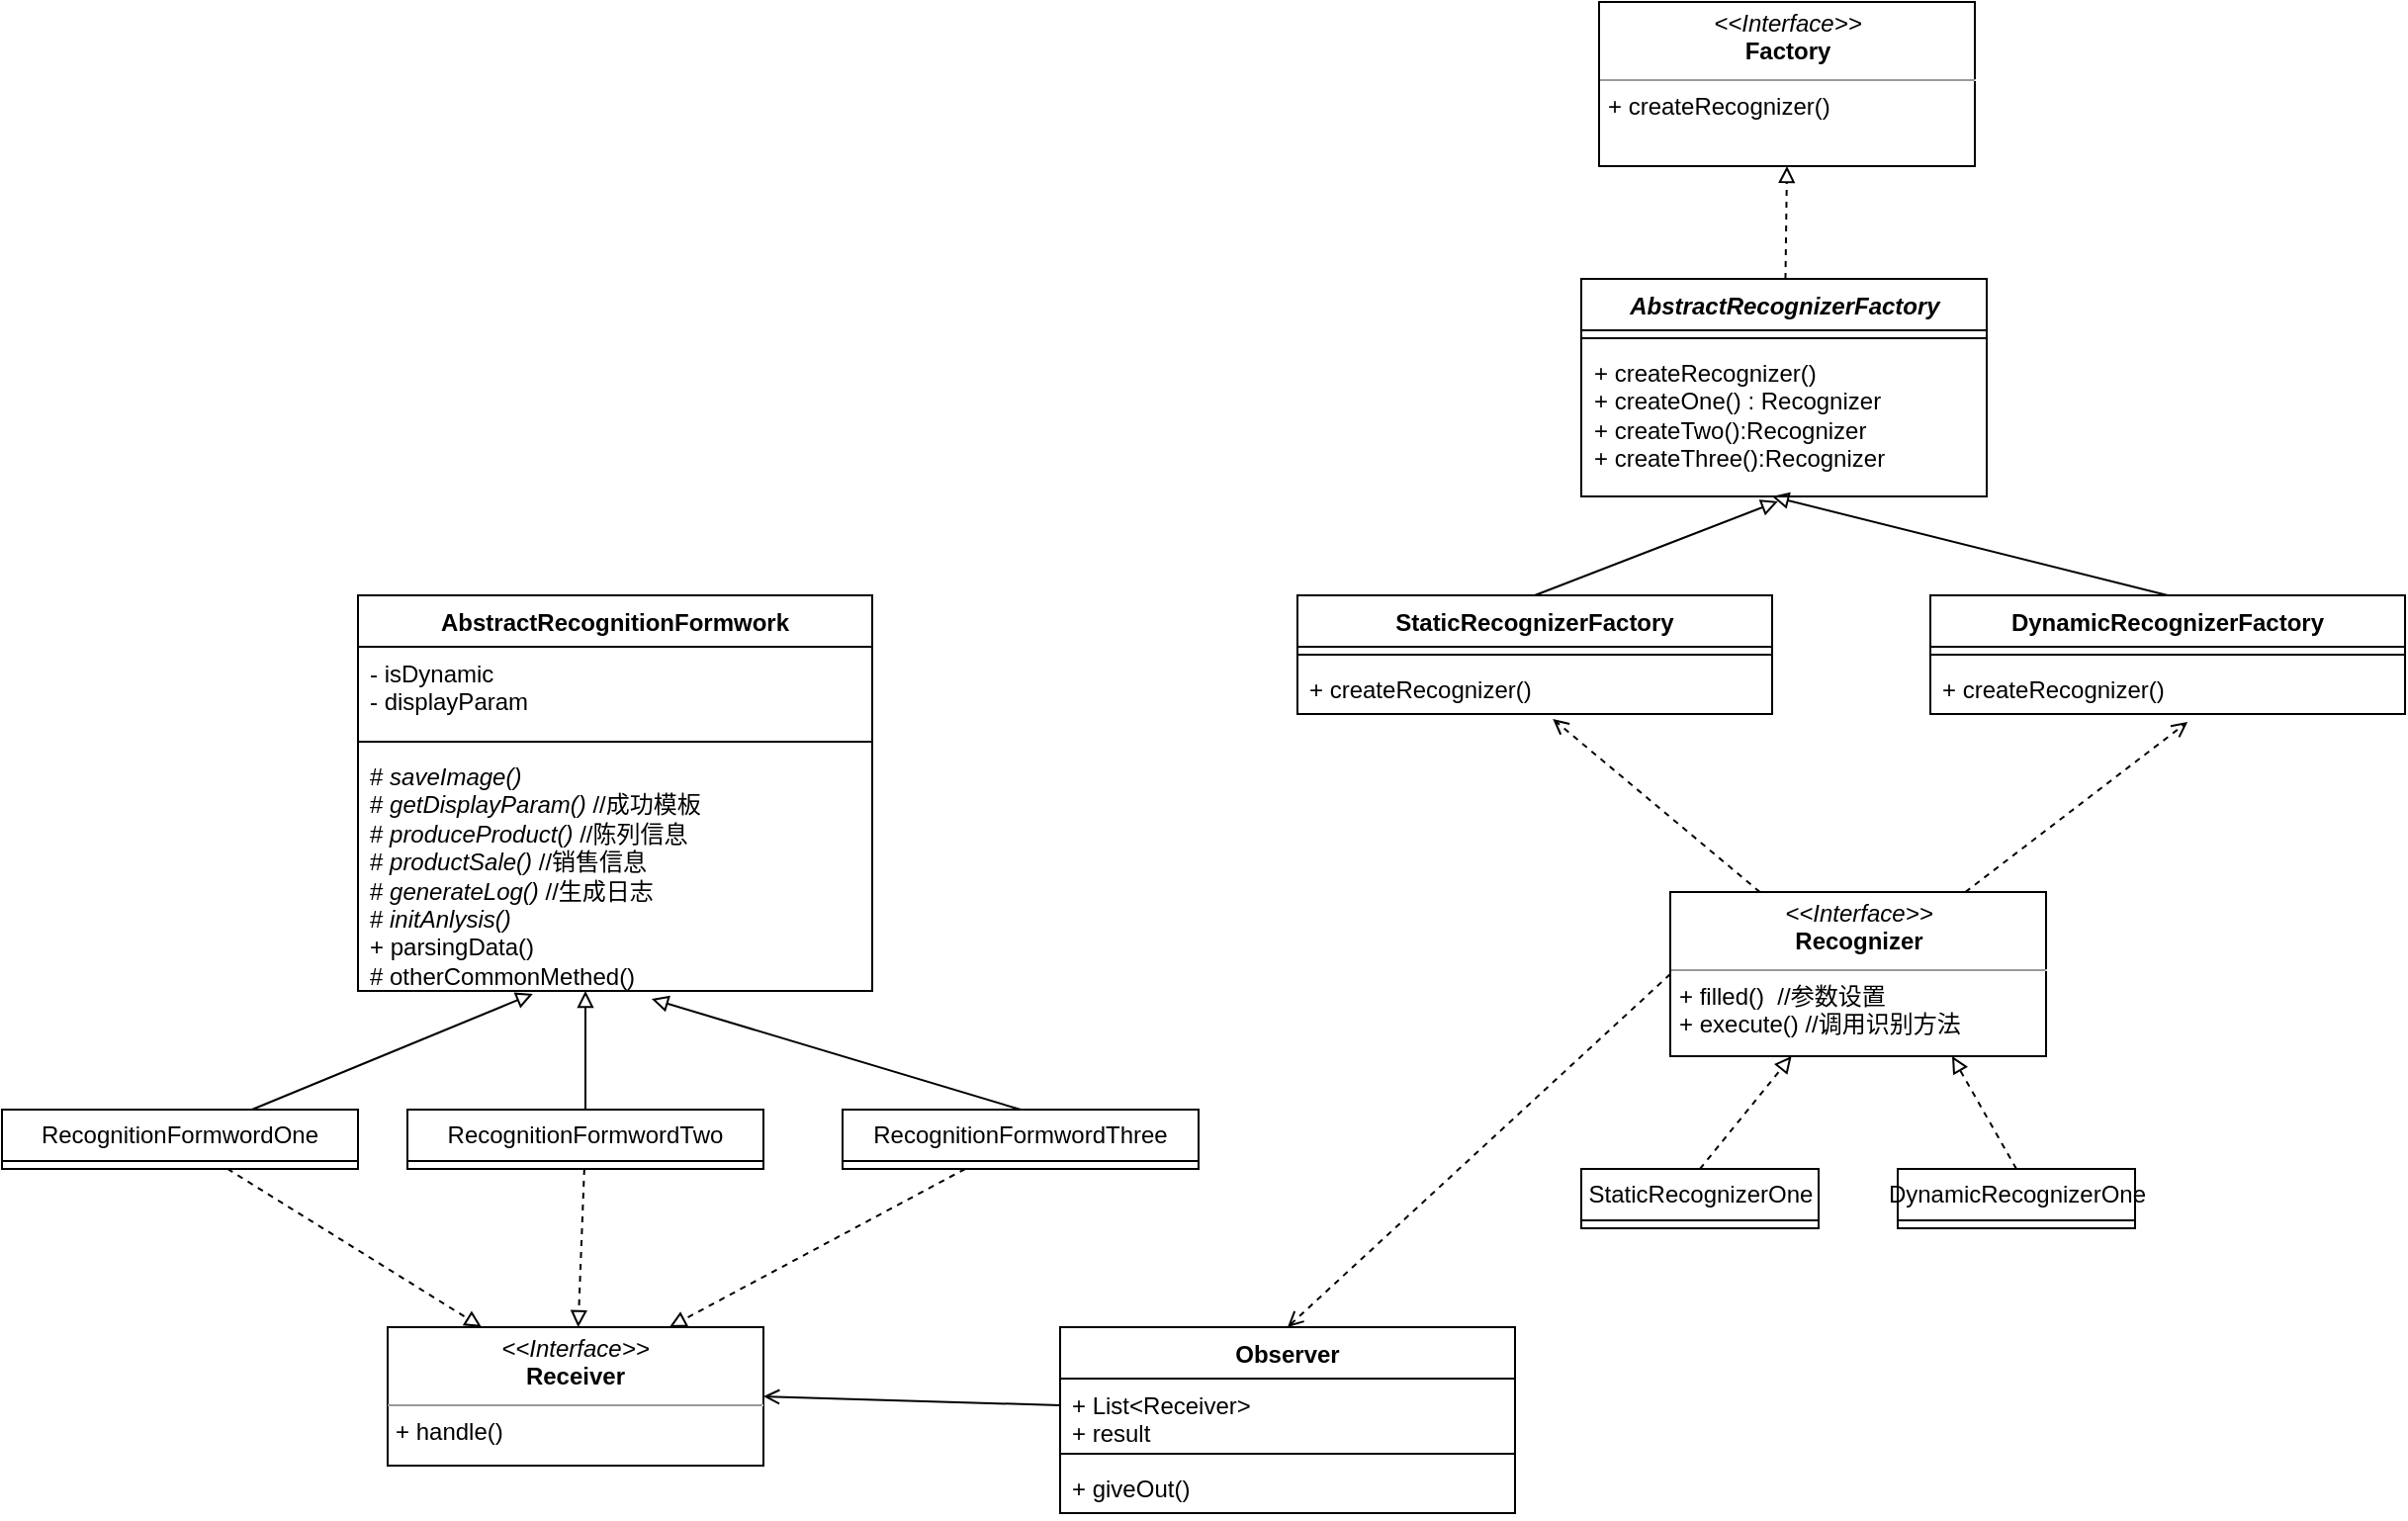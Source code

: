 <mxfile version="21.2.1" type="github">
  <diagram name="Page-1" id="c4acf3e9-155e-7222-9cf6-157b1a14988f">
    <mxGraphModel dx="1964" dy="620" grid="1" gridSize="10" guides="1" tooltips="1" connect="1" arrows="1" fold="1" page="1" pageScale="1" pageWidth="850" pageHeight="1100" background="none" math="0" shadow="0">
      <root>
        <mxCell id="0" />
        <mxCell id="1" parent="0" />
        <mxCell id="3HKocF3OoKaBc0Ek1x32-64" style="edgeStyle=none;rounded=0;orthogonalLoop=1;jettySize=auto;html=1;entryX=0.538;entryY=1.096;entryDx=0;entryDy=0;entryPerimeter=0;dashed=1;endArrow=open;endFill=0;" edge="1" parent="1" source="5d2195bd80daf111-18" target="3HKocF3OoKaBc0Ek1x32-35">
          <mxGeometry relative="1" as="geometry" />
        </mxCell>
        <mxCell id="3HKocF3OoKaBc0Ek1x32-65" style="edgeStyle=none;rounded=0;orthogonalLoop=1;jettySize=auto;html=1;entryX=0.542;entryY=1.154;entryDx=0;entryDy=0;entryPerimeter=0;dashed=1;endArrow=open;endFill=0;" edge="1" parent="1" source="5d2195bd80daf111-18" target="3HKocF3OoKaBc0Ek1x32-39">
          <mxGeometry relative="1" as="geometry" />
        </mxCell>
        <mxCell id="3HKocF3OoKaBc0Ek1x32-67" style="edgeStyle=none;rounded=0;orthogonalLoop=1;jettySize=auto;html=1;exitX=0;exitY=0.5;exitDx=0;exitDy=0;entryX=0.5;entryY=0;entryDx=0;entryDy=0;dashed=1;endArrow=open;endFill=0;" edge="1" parent="1" source="5d2195bd80daf111-18" target="3HKocF3OoKaBc0Ek1x32-59">
          <mxGeometry relative="1" as="geometry" />
        </mxCell>
        <mxCell id="5d2195bd80daf111-18" value="&lt;p style=&quot;margin:0px;margin-top:4px;text-align:center;&quot;&gt;&lt;i&gt;&amp;lt;&amp;lt;Interface&amp;gt;&amp;gt;&lt;/i&gt;&lt;br&gt;&lt;b&gt;Recognizer&lt;/b&gt;&lt;/p&gt;&lt;hr size=&quot;1&quot;&gt;&lt;p style=&quot;margin:0px;margin-left:4px;&quot;&gt;+ filled()&amp;nbsp; //参数设置&lt;br&gt;+ execute() //调用识别方法&lt;/p&gt;" style="verticalAlign=top;align=left;overflow=fill;fontSize=12;fontFamily=Helvetica;html=1;rounded=0;shadow=0;comic=0;labelBackgroundColor=none;strokeWidth=1" parent="1" vertex="1">
          <mxGeometry x="308.5" y="510" width="190" height="83" as="geometry" />
        </mxCell>
        <mxCell id="3HKocF3OoKaBc0Ek1x32-13" style="edgeStyle=none;rounded=0;orthogonalLoop=1;jettySize=auto;html=1;exitX=0.5;exitY=0;exitDx=0;exitDy=0;dashed=1;endArrow=block;endFill=0;" edge="1" parent="1" source="3HKocF3OoKaBc0Ek1x32-9" target="5d2195bd80daf111-18">
          <mxGeometry relative="1" as="geometry" />
        </mxCell>
        <mxCell id="3HKocF3OoKaBc0Ek1x32-9" value="StaticRecognizerOne" style="swimlane;fontStyle=0;childLayout=stackLayout;horizontal=1;startSize=26;fillColor=none;horizontalStack=0;resizeParent=1;resizeParentMax=0;resizeLast=0;collapsible=1;marginBottom=0;whiteSpace=wrap;html=1;" vertex="1" collapsed="1" parent="1">
          <mxGeometry x="263.5" y="650" width="120" height="30" as="geometry">
            <mxRectangle x="20" y="220" width="140" height="52" as="alternateBounds" />
          </mxGeometry>
        </mxCell>
        <mxCell id="3HKocF3OoKaBc0Ek1x32-22" style="edgeStyle=none;rounded=0;orthogonalLoop=1;jettySize=auto;html=1;exitX=0.5;exitY=0;exitDx=0;exitDy=0;dashed=1;endArrow=block;endFill=0;entryX=0.75;entryY=1;entryDx=0;entryDy=0;" edge="1" parent="1" source="3HKocF3OoKaBc0Ek1x32-19" target="5d2195bd80daf111-18">
          <mxGeometry relative="1" as="geometry">
            <mxPoint x="393.5" y="590" as="targetPoint" />
          </mxGeometry>
        </mxCell>
        <mxCell id="3HKocF3OoKaBc0Ek1x32-19" value="DynamicRecognizerOne" style="swimlane;fontStyle=0;childLayout=stackLayout;horizontal=1;startSize=26;fillColor=none;horizontalStack=0;resizeParent=1;resizeParentMax=0;resizeLast=0;collapsible=1;marginBottom=0;whiteSpace=wrap;html=1;" vertex="1" collapsed="1" parent="1">
          <mxGeometry x="423.5" y="650" width="120" height="30" as="geometry">
            <mxRectangle x="20" y="220" width="140" height="52" as="alternateBounds" />
          </mxGeometry>
        </mxCell>
        <mxCell id="3HKocF3OoKaBc0Ek1x32-31" style="edgeStyle=none;rounded=0;orthogonalLoop=1;jettySize=auto;html=1;entryX=0.5;entryY=1;entryDx=0;entryDy=0;dashed=1;endArrow=block;endFill=0;" edge="1" parent="1" source="3HKocF3OoKaBc0Ek1x32-25" target="3HKocF3OoKaBc0Ek1x32-30">
          <mxGeometry relative="1" as="geometry" />
        </mxCell>
        <mxCell id="3HKocF3OoKaBc0Ek1x32-25" value="&lt;i&gt;AbstractRecognizerFactory&lt;/i&gt;" style="swimlane;fontStyle=1;align=center;verticalAlign=top;childLayout=stackLayout;horizontal=1;startSize=26;horizontalStack=0;resizeParent=1;resizeParentMax=0;resizeLast=0;collapsible=1;marginBottom=0;whiteSpace=wrap;html=1;" vertex="1" parent="1">
          <mxGeometry x="263.5" y="200" width="205" height="110" as="geometry" />
        </mxCell>
        <mxCell id="3HKocF3OoKaBc0Ek1x32-27" value="" style="line;strokeWidth=1;fillColor=none;align=left;verticalAlign=middle;spacingTop=-1;spacingLeft=3;spacingRight=3;rotatable=0;labelPosition=right;points=[];portConstraint=eastwest;strokeColor=inherit;" vertex="1" parent="3HKocF3OoKaBc0Ek1x32-25">
          <mxGeometry y="26" width="205" height="8" as="geometry" />
        </mxCell>
        <mxCell id="3HKocF3OoKaBc0Ek1x32-28" value="+&amp;nbsp;createRecognizer()&lt;br&gt;+ createOne() : Recognizer&lt;br&gt;+ createTwo():Recognizer&lt;br&gt;+ createThree():Recognizer" style="text;strokeColor=none;fillColor=none;align=left;verticalAlign=top;spacingLeft=4;spacingRight=4;overflow=hidden;rotatable=0;points=[[0,0.5],[1,0.5]];portConstraint=eastwest;whiteSpace=wrap;html=1;" vertex="1" parent="3HKocF3OoKaBc0Ek1x32-25">
          <mxGeometry y="34" width="205" height="76" as="geometry" />
        </mxCell>
        <mxCell id="3HKocF3OoKaBc0Ek1x32-30" value="&lt;p style=&quot;margin:0px;margin-top:4px;text-align:center;&quot;&gt;&lt;i&gt;&amp;lt;&amp;lt;Interface&amp;gt;&amp;gt;&lt;/i&gt;&lt;br&gt;&lt;b&gt;Factory&lt;/b&gt;&lt;/p&gt;&lt;hr size=&quot;1&quot;&gt;&lt;p style=&quot;margin:0px;margin-left:4px;&quot;&gt;+ createRecognizer()&lt;/p&gt;" style="verticalAlign=top;align=left;overflow=fill;fontSize=12;fontFamily=Helvetica;html=1;rounded=0;shadow=0;comic=0;labelBackgroundColor=none;strokeWidth=1" vertex="1" parent="1">
          <mxGeometry x="272.5" y="60" width="190" height="83" as="geometry" />
        </mxCell>
        <mxCell id="3HKocF3OoKaBc0Ek1x32-40" style="edgeStyle=none;rounded=0;orthogonalLoop=1;jettySize=auto;html=1;exitX=0.5;exitY=0;exitDx=0;exitDy=0;entryX=0.485;entryY=1.033;entryDx=0;entryDy=0;entryPerimeter=0;endArrow=block;endFill=0;" edge="1" parent="1" source="3HKocF3OoKaBc0Ek1x32-32" target="3HKocF3OoKaBc0Ek1x32-28">
          <mxGeometry relative="1" as="geometry" />
        </mxCell>
        <mxCell id="3HKocF3OoKaBc0Ek1x32-32" value="Static&lt;span style=&quot;border-color: var(--border-color);&quot;&gt;RecognizerFactory&lt;/span&gt;" style="swimlane;fontStyle=1;align=center;verticalAlign=top;childLayout=stackLayout;horizontal=1;startSize=26;horizontalStack=0;resizeParent=1;resizeParentMax=0;resizeLast=0;collapsible=1;marginBottom=0;whiteSpace=wrap;html=1;" vertex="1" parent="1">
          <mxGeometry x="120" y="360" width="240" height="60" as="geometry" />
        </mxCell>
        <mxCell id="3HKocF3OoKaBc0Ek1x32-34" value="" style="line;strokeWidth=1;fillColor=none;align=left;verticalAlign=middle;spacingTop=-1;spacingLeft=3;spacingRight=3;rotatable=0;labelPosition=right;points=[];portConstraint=eastwest;strokeColor=inherit;" vertex="1" parent="3HKocF3OoKaBc0Ek1x32-32">
          <mxGeometry y="26" width="240" height="8" as="geometry" />
        </mxCell>
        <mxCell id="3HKocF3OoKaBc0Ek1x32-35" value="+ createRecognizer()" style="text;strokeColor=none;fillColor=none;align=left;verticalAlign=top;spacingLeft=4;spacingRight=4;overflow=hidden;rotatable=0;points=[[0,0.5],[1,0.5]];portConstraint=eastwest;whiteSpace=wrap;html=1;" vertex="1" parent="3HKocF3OoKaBc0Ek1x32-32">
          <mxGeometry y="34" width="240" height="26" as="geometry" />
        </mxCell>
        <mxCell id="3HKocF3OoKaBc0Ek1x32-42" style="edgeStyle=none;rounded=0;orthogonalLoop=1;jettySize=auto;html=1;endArrow=block;endFill=0;exitX=0.5;exitY=0;exitDx=0;exitDy=0;" edge="1" parent="1" source="3HKocF3OoKaBc0Ek1x32-36">
          <mxGeometry relative="1" as="geometry">
            <mxPoint x="360" y="310" as="targetPoint" />
          </mxGeometry>
        </mxCell>
        <mxCell id="3HKocF3OoKaBc0Ek1x32-36" value="&lt;span style=&quot;border-color: var(--border-color);&quot;&gt;DynamicRecognizerFactory&lt;/span&gt;" style="swimlane;fontStyle=1;align=center;verticalAlign=top;childLayout=stackLayout;horizontal=1;startSize=26;horizontalStack=0;resizeParent=1;resizeParentMax=0;resizeLast=0;collapsible=1;marginBottom=0;whiteSpace=wrap;html=1;" vertex="1" parent="1">
          <mxGeometry x="440" y="360" width="240" height="60" as="geometry" />
        </mxCell>
        <mxCell id="3HKocF3OoKaBc0Ek1x32-38" value="" style="line;strokeWidth=1;fillColor=none;align=left;verticalAlign=middle;spacingTop=-1;spacingLeft=3;spacingRight=3;rotatable=0;labelPosition=right;points=[];portConstraint=eastwest;strokeColor=inherit;" vertex="1" parent="3HKocF3OoKaBc0Ek1x32-36">
          <mxGeometry y="26" width="240" height="8" as="geometry" />
        </mxCell>
        <mxCell id="3HKocF3OoKaBc0Ek1x32-39" value="+ createRecognizer()" style="text;strokeColor=none;fillColor=none;align=left;verticalAlign=top;spacingLeft=4;spacingRight=4;overflow=hidden;rotatable=0;points=[[0,0.5],[1,0.5]];portConstraint=eastwest;whiteSpace=wrap;html=1;" vertex="1" parent="3HKocF3OoKaBc0Ek1x32-36">
          <mxGeometry y="34" width="240" height="26" as="geometry" />
        </mxCell>
        <mxCell id="3HKocF3OoKaBc0Ek1x32-43" value="AbstractRecognitionFormwork" style="swimlane;fontStyle=1;align=center;verticalAlign=top;childLayout=stackLayout;horizontal=1;startSize=26;horizontalStack=0;resizeParent=1;resizeParentMax=0;resizeLast=0;collapsible=1;marginBottom=0;whiteSpace=wrap;html=1;" vertex="1" parent="1">
          <mxGeometry x="-355" y="360" width="260" height="200" as="geometry" />
        </mxCell>
        <mxCell id="3HKocF3OoKaBc0Ek1x32-44" value="- isDynamic&lt;br&gt;- displayParam" style="text;strokeColor=none;fillColor=none;align=left;verticalAlign=top;spacingLeft=4;spacingRight=4;overflow=hidden;rotatable=0;points=[[0,0.5],[1,0.5]];portConstraint=eastwest;whiteSpace=wrap;html=1;" vertex="1" parent="3HKocF3OoKaBc0Ek1x32-43">
          <mxGeometry y="26" width="260" height="44" as="geometry" />
        </mxCell>
        <mxCell id="3HKocF3OoKaBc0Ek1x32-45" value="" style="line;strokeWidth=1;fillColor=none;align=left;verticalAlign=middle;spacingTop=-1;spacingLeft=3;spacingRight=3;rotatable=0;labelPosition=right;points=[];portConstraint=eastwest;strokeColor=inherit;" vertex="1" parent="3HKocF3OoKaBc0Ek1x32-43">
          <mxGeometry y="70" width="260" height="8" as="geometry" />
        </mxCell>
        <mxCell id="3HKocF3OoKaBc0Ek1x32-46" value="# &lt;i&gt;saveImage()&lt;/i&gt;&lt;br&gt;# &lt;i&gt;getDisplayParam() &lt;/i&gt;//成功模板&lt;br&gt;# &lt;i&gt;produceProduct()&lt;/i&gt; //陈列信息&lt;br&gt;# &lt;i&gt;productSale() &lt;/i&gt;//销售信息&lt;br&gt;# &lt;i&gt;generateLog()&lt;/i&gt; //生成日志&lt;br&gt;# &lt;i&gt;initAnlysis()&amp;nbsp;&lt;/i&gt;&lt;br&gt;+ parsingData()&lt;br&gt;# otherCommonMethed()" style="text;strokeColor=none;fillColor=none;align=left;verticalAlign=top;spacingLeft=4;spacingRight=4;overflow=hidden;rotatable=0;points=[[0,0.5],[1,0.5]];portConstraint=eastwest;whiteSpace=wrap;html=1;" vertex="1" parent="3HKocF3OoKaBc0Ek1x32-43">
          <mxGeometry y="78" width="260" height="122" as="geometry" />
        </mxCell>
        <mxCell id="3HKocF3OoKaBc0Ek1x32-53" style="edgeStyle=none;rounded=0;orthogonalLoop=1;jettySize=auto;html=1;entryX=0.34;entryY=1.012;entryDx=0;entryDy=0;entryPerimeter=0;endArrow=block;endFill=0;" edge="1" parent="1" source="3HKocF3OoKaBc0Ek1x32-47" target="3HKocF3OoKaBc0Ek1x32-46">
          <mxGeometry relative="1" as="geometry" />
        </mxCell>
        <mxCell id="3HKocF3OoKaBc0Ek1x32-56" style="edgeStyle=none;rounded=0;orthogonalLoop=1;jettySize=auto;html=1;entryX=0.25;entryY=0;entryDx=0;entryDy=0;dashed=1;endArrow=block;endFill=0;" edge="1" parent="1" source="3HKocF3OoKaBc0Ek1x32-47" target="3HKocF3OoKaBc0Ek1x32-55">
          <mxGeometry relative="1" as="geometry" />
        </mxCell>
        <mxCell id="3HKocF3OoKaBc0Ek1x32-47" value="RecognitionFormwordOne" style="swimlane;fontStyle=0;childLayout=stackLayout;horizontal=1;startSize=26;fillColor=none;horizontalStack=0;resizeParent=1;resizeParentMax=0;resizeLast=0;collapsible=1;marginBottom=0;whiteSpace=wrap;html=1;" vertex="1" collapsed="1" parent="1">
          <mxGeometry x="-535" y="620" width="180" height="30" as="geometry">
            <mxRectangle x="20" y="220" width="140" height="52" as="alternateBounds" />
          </mxGeometry>
        </mxCell>
        <mxCell id="3HKocF3OoKaBc0Ek1x32-51" style="edgeStyle=none;rounded=0;orthogonalLoop=1;jettySize=auto;html=1;exitX=0.5;exitY=0;exitDx=0;exitDy=0;endArrow=block;endFill=0;" edge="1" parent="1" source="3HKocF3OoKaBc0Ek1x32-48">
          <mxGeometry relative="1" as="geometry">
            <mxPoint x="-240" y="560" as="targetPoint" />
          </mxGeometry>
        </mxCell>
        <mxCell id="3HKocF3OoKaBc0Ek1x32-57" style="edgeStyle=none;rounded=0;orthogonalLoop=1;jettySize=auto;html=1;dashed=1;endArrow=block;endFill=0;" edge="1" parent="1" source="3HKocF3OoKaBc0Ek1x32-48" target="3HKocF3OoKaBc0Ek1x32-55">
          <mxGeometry relative="1" as="geometry" />
        </mxCell>
        <mxCell id="3HKocF3OoKaBc0Ek1x32-48" value="RecognitionFormwordTwo" style="swimlane;fontStyle=0;childLayout=stackLayout;horizontal=1;startSize=26;fillColor=none;horizontalStack=0;resizeParent=1;resizeParentMax=0;resizeLast=0;collapsible=1;marginBottom=0;whiteSpace=wrap;html=1;" vertex="1" collapsed="1" parent="1">
          <mxGeometry x="-330" y="620" width="180" height="30" as="geometry">
            <mxRectangle x="20" y="220" width="140" height="52" as="alternateBounds" />
          </mxGeometry>
        </mxCell>
        <mxCell id="3HKocF3OoKaBc0Ek1x32-52" style="edgeStyle=none;rounded=0;orthogonalLoop=1;jettySize=auto;html=1;exitX=0.5;exitY=0;exitDx=0;exitDy=0;entryX=0.571;entryY=1.033;entryDx=0;entryDy=0;entryPerimeter=0;endArrow=block;endFill=0;" edge="1" parent="1" source="3HKocF3OoKaBc0Ek1x32-49" target="3HKocF3OoKaBc0Ek1x32-46">
          <mxGeometry relative="1" as="geometry" />
        </mxCell>
        <mxCell id="3HKocF3OoKaBc0Ek1x32-58" style="edgeStyle=none;rounded=0;orthogonalLoop=1;jettySize=auto;html=1;entryX=0.75;entryY=0;entryDx=0;entryDy=0;dashed=1;endArrow=block;endFill=0;" edge="1" parent="1" source="3HKocF3OoKaBc0Ek1x32-49" target="3HKocF3OoKaBc0Ek1x32-55">
          <mxGeometry relative="1" as="geometry" />
        </mxCell>
        <mxCell id="3HKocF3OoKaBc0Ek1x32-49" value="RecognitionFormwordThree" style="swimlane;fontStyle=0;childLayout=stackLayout;horizontal=1;startSize=26;fillColor=none;horizontalStack=0;resizeParent=1;resizeParentMax=0;resizeLast=0;collapsible=1;marginBottom=0;whiteSpace=wrap;html=1;" vertex="1" collapsed="1" parent="1">
          <mxGeometry x="-110" y="620" width="180" height="30" as="geometry">
            <mxRectangle x="20" y="220" width="140" height="52" as="alternateBounds" />
          </mxGeometry>
        </mxCell>
        <mxCell id="3HKocF3OoKaBc0Ek1x32-55" value="&lt;p style=&quot;margin:0px;margin-top:4px;text-align:center;&quot;&gt;&lt;i&gt;&amp;lt;&amp;lt;Interface&amp;gt;&amp;gt;&lt;/i&gt;&lt;br&gt;&lt;b&gt;Receiver&lt;/b&gt;&lt;/p&gt;&lt;hr size=&quot;1&quot;&gt;&lt;p style=&quot;margin:0px;margin-left:4px;&quot;&gt;+ handle()&lt;/p&gt;" style="verticalAlign=top;align=left;overflow=fill;fontSize=12;fontFamily=Helvetica;html=1;rounded=0;shadow=0;comic=0;labelBackgroundColor=none;strokeWidth=1" vertex="1" parent="1">
          <mxGeometry x="-340" y="730" width="190" height="70" as="geometry" />
        </mxCell>
        <mxCell id="3HKocF3OoKaBc0Ek1x32-59" value="Observer" style="swimlane;fontStyle=1;align=center;verticalAlign=top;childLayout=stackLayout;horizontal=1;startSize=26;horizontalStack=0;resizeParent=1;resizeParentMax=0;resizeLast=0;collapsible=1;marginBottom=0;whiteSpace=wrap;html=1;" vertex="1" parent="1">
          <mxGeometry y="730" width="230" height="94" as="geometry" />
        </mxCell>
        <mxCell id="3HKocF3OoKaBc0Ek1x32-60" value="+ List&amp;lt;Receiver&amp;gt;&lt;br&gt;+ result" style="text;strokeColor=none;fillColor=none;align=left;verticalAlign=top;spacingLeft=4;spacingRight=4;overflow=hidden;rotatable=0;points=[[0,0.5],[1,0.5]];portConstraint=eastwest;whiteSpace=wrap;html=1;" vertex="1" parent="3HKocF3OoKaBc0Ek1x32-59">
          <mxGeometry y="26" width="230" height="34" as="geometry" />
        </mxCell>
        <mxCell id="3HKocF3OoKaBc0Ek1x32-61" value="" style="line;strokeWidth=1;fillColor=none;align=left;verticalAlign=middle;spacingTop=-1;spacingLeft=3;spacingRight=3;rotatable=0;labelPosition=right;points=[];portConstraint=eastwest;strokeColor=inherit;" vertex="1" parent="3HKocF3OoKaBc0Ek1x32-59">
          <mxGeometry y="60" width="230" height="8" as="geometry" />
        </mxCell>
        <mxCell id="3HKocF3OoKaBc0Ek1x32-62" value="+ giveOut()" style="text;strokeColor=none;fillColor=none;align=left;verticalAlign=top;spacingLeft=4;spacingRight=4;overflow=hidden;rotatable=0;points=[[0,0.5],[1,0.5]];portConstraint=eastwest;whiteSpace=wrap;html=1;" vertex="1" parent="3HKocF3OoKaBc0Ek1x32-59">
          <mxGeometry y="68" width="230" height="26" as="geometry" />
        </mxCell>
        <mxCell id="3HKocF3OoKaBc0Ek1x32-63" style="edgeStyle=none;rounded=0;orthogonalLoop=1;jettySize=auto;html=1;entryX=1;entryY=0.5;entryDx=0;entryDy=0;endArrow=open;endFill=0;" edge="1" parent="1" source="3HKocF3OoKaBc0Ek1x32-60" target="3HKocF3OoKaBc0Ek1x32-55">
          <mxGeometry relative="1" as="geometry" />
        </mxCell>
      </root>
    </mxGraphModel>
  </diagram>
</mxfile>

